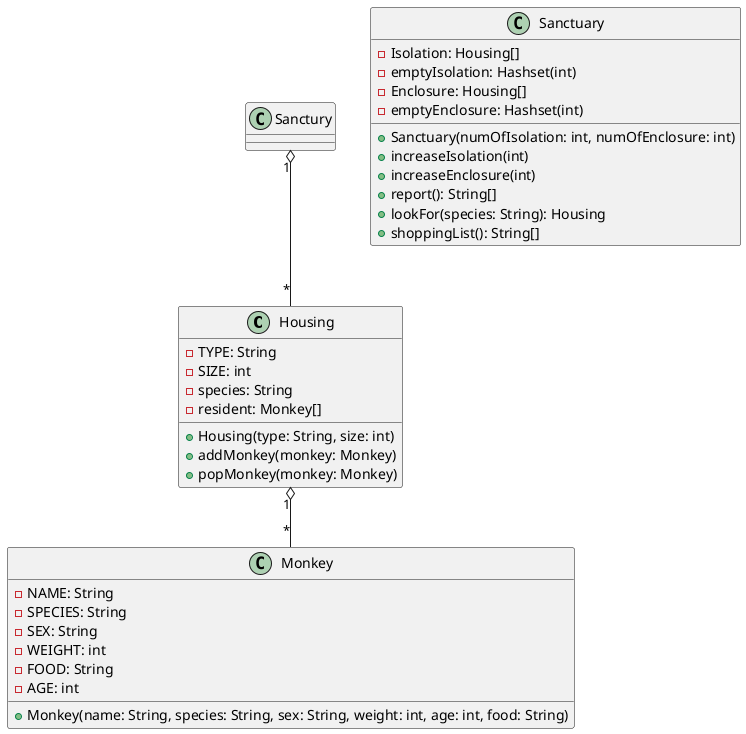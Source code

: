 @startuml
class Housing {
-TYPE: String
-SIZE: int
-species: String
-resident: Monkey[]
+Housing(type: String, size: int)
+addMonkey(monkey: Monkey)
+popMonkey(monkey: Monkey)
}

class Monkey {
-NAME: String
-SPECIES: String
-SEX: String
-WEIGHT: int
-FOOD: String
-AGE: int
+Monkey(name: String, species: String, sex: String, weight: int, age: int, food: String)
}

class Sanctuary {
-Isolation: Housing[]
-{field} emptyIsolation: Hashset(int)
-Enclosure: Housing[]
-{field} emptyEnclosure: Hashset(int)
+Sanctuary(numOfIsolation: int, numOfEnclosure: int)
+increaseIsolation(int)
+increaseEnclosure(int)
+report(): String[]
+lookFor(species: String): Housing
+shoppingList(): String[]
}

Housing "1" o-- "*" Monkey
Sanctury "1" o-- "*" Housing
@enduml